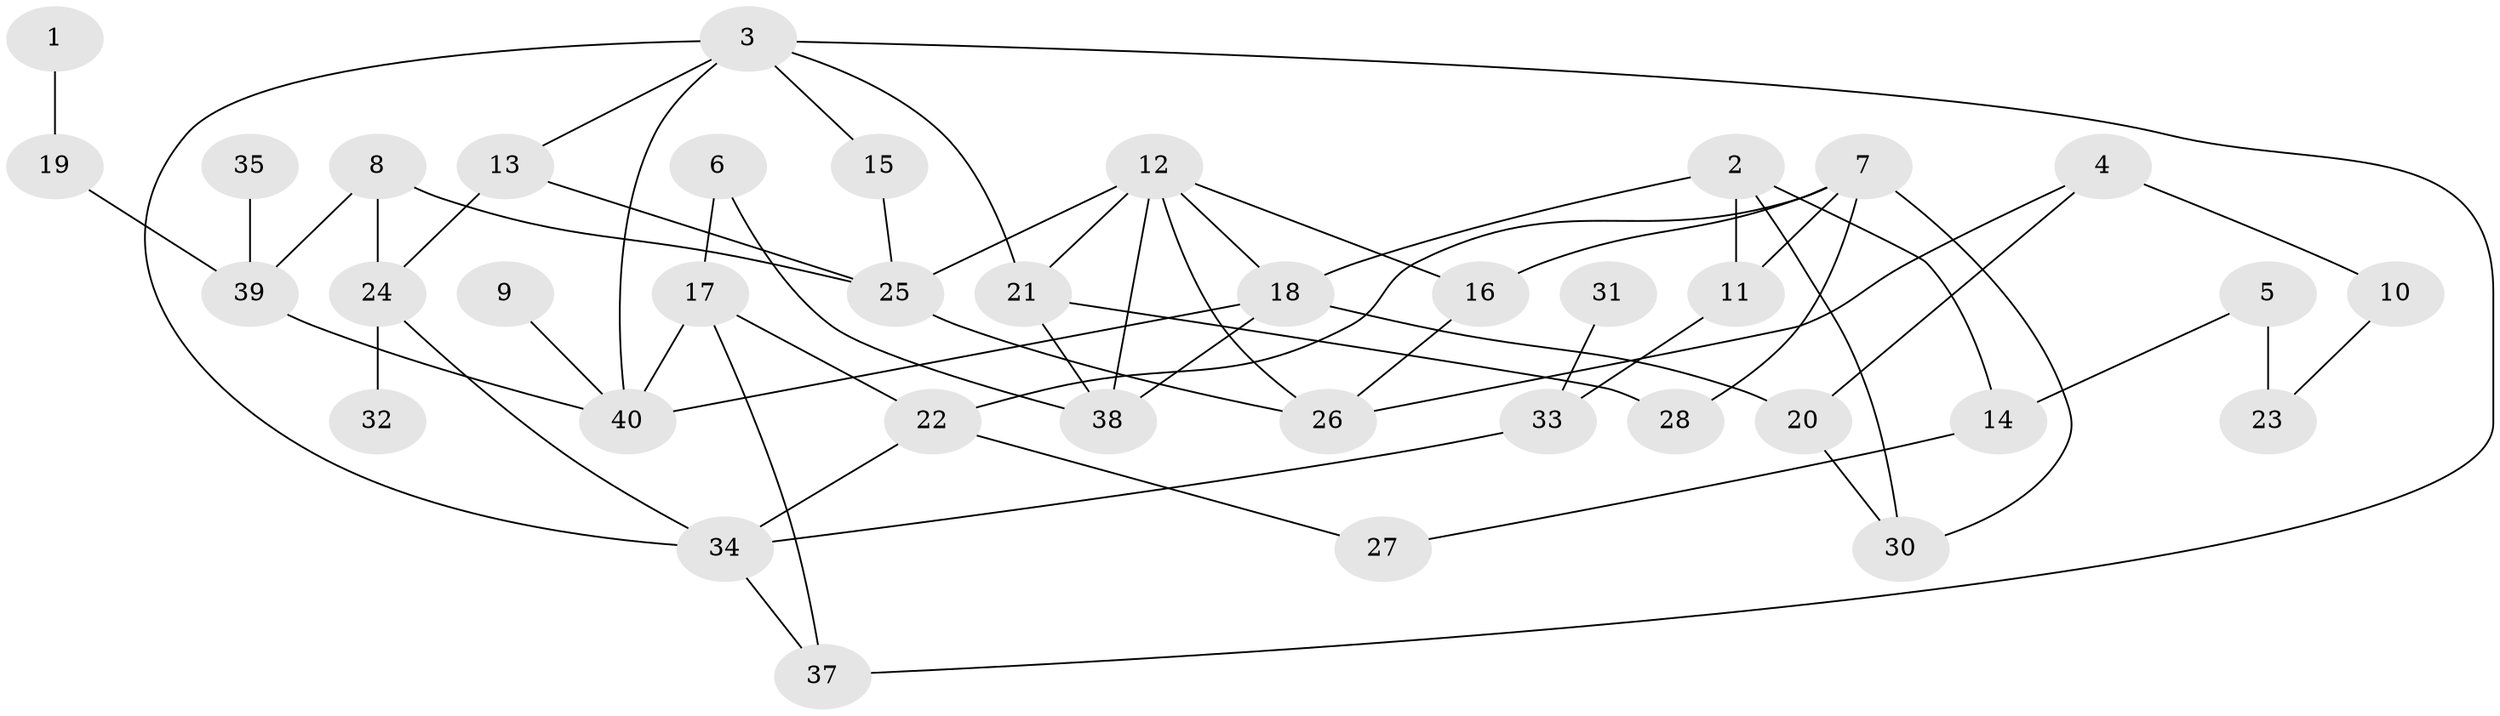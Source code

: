 // original degree distribution, {1: 0.13846153846153847, 3: 0.3230769230769231, 4: 0.13846153846153847, 2: 0.27692307692307694, 5: 0.09230769230769231, 0: 0.03076923076923077}
// Generated by graph-tools (version 1.1) at 2025/35/03/04/25 23:35:44]
// undirected, 38 vertices, 60 edges
graph export_dot {
  node [color=gray90,style=filled];
  1;
  2;
  3;
  4;
  5;
  6;
  7;
  8;
  9;
  10;
  11;
  12;
  13;
  14;
  15;
  16;
  17;
  18;
  19;
  20;
  21;
  22;
  23;
  24;
  25;
  26;
  27;
  28;
  30;
  31;
  32;
  33;
  34;
  35;
  37;
  38;
  39;
  40;
  1 -- 19 [weight=1.0];
  2 -- 11 [weight=1.0];
  2 -- 14 [weight=1.0];
  2 -- 18 [weight=1.0];
  2 -- 30 [weight=1.0];
  3 -- 13 [weight=1.0];
  3 -- 15 [weight=1.0];
  3 -- 21 [weight=1.0];
  3 -- 34 [weight=1.0];
  3 -- 37 [weight=1.0];
  3 -- 40 [weight=1.0];
  4 -- 10 [weight=1.0];
  4 -- 20 [weight=1.0];
  4 -- 26 [weight=1.0];
  5 -- 14 [weight=1.0];
  5 -- 23 [weight=2.0];
  6 -- 17 [weight=1.0];
  6 -- 38 [weight=1.0];
  7 -- 11 [weight=1.0];
  7 -- 16 [weight=1.0];
  7 -- 22 [weight=1.0];
  7 -- 28 [weight=1.0];
  7 -- 30 [weight=1.0];
  8 -- 24 [weight=1.0];
  8 -- 25 [weight=1.0];
  8 -- 39 [weight=1.0];
  9 -- 40 [weight=1.0];
  10 -- 23 [weight=1.0];
  11 -- 33 [weight=1.0];
  12 -- 16 [weight=1.0];
  12 -- 18 [weight=1.0];
  12 -- 21 [weight=1.0];
  12 -- 25 [weight=1.0];
  12 -- 26 [weight=1.0];
  12 -- 38 [weight=1.0];
  13 -- 24 [weight=1.0];
  13 -- 25 [weight=1.0];
  14 -- 27 [weight=1.0];
  15 -- 25 [weight=1.0];
  16 -- 26 [weight=1.0];
  17 -- 22 [weight=1.0];
  17 -- 37 [weight=1.0];
  17 -- 40 [weight=2.0];
  18 -- 20 [weight=1.0];
  18 -- 38 [weight=1.0];
  18 -- 40 [weight=1.0];
  19 -- 39 [weight=1.0];
  20 -- 30 [weight=1.0];
  21 -- 28 [weight=1.0];
  21 -- 38 [weight=1.0];
  22 -- 27 [weight=1.0];
  22 -- 34 [weight=1.0];
  24 -- 32 [weight=1.0];
  24 -- 34 [weight=1.0];
  25 -- 26 [weight=1.0];
  31 -- 33 [weight=1.0];
  33 -- 34 [weight=1.0];
  34 -- 37 [weight=1.0];
  35 -- 39 [weight=1.0];
  39 -- 40 [weight=1.0];
}

